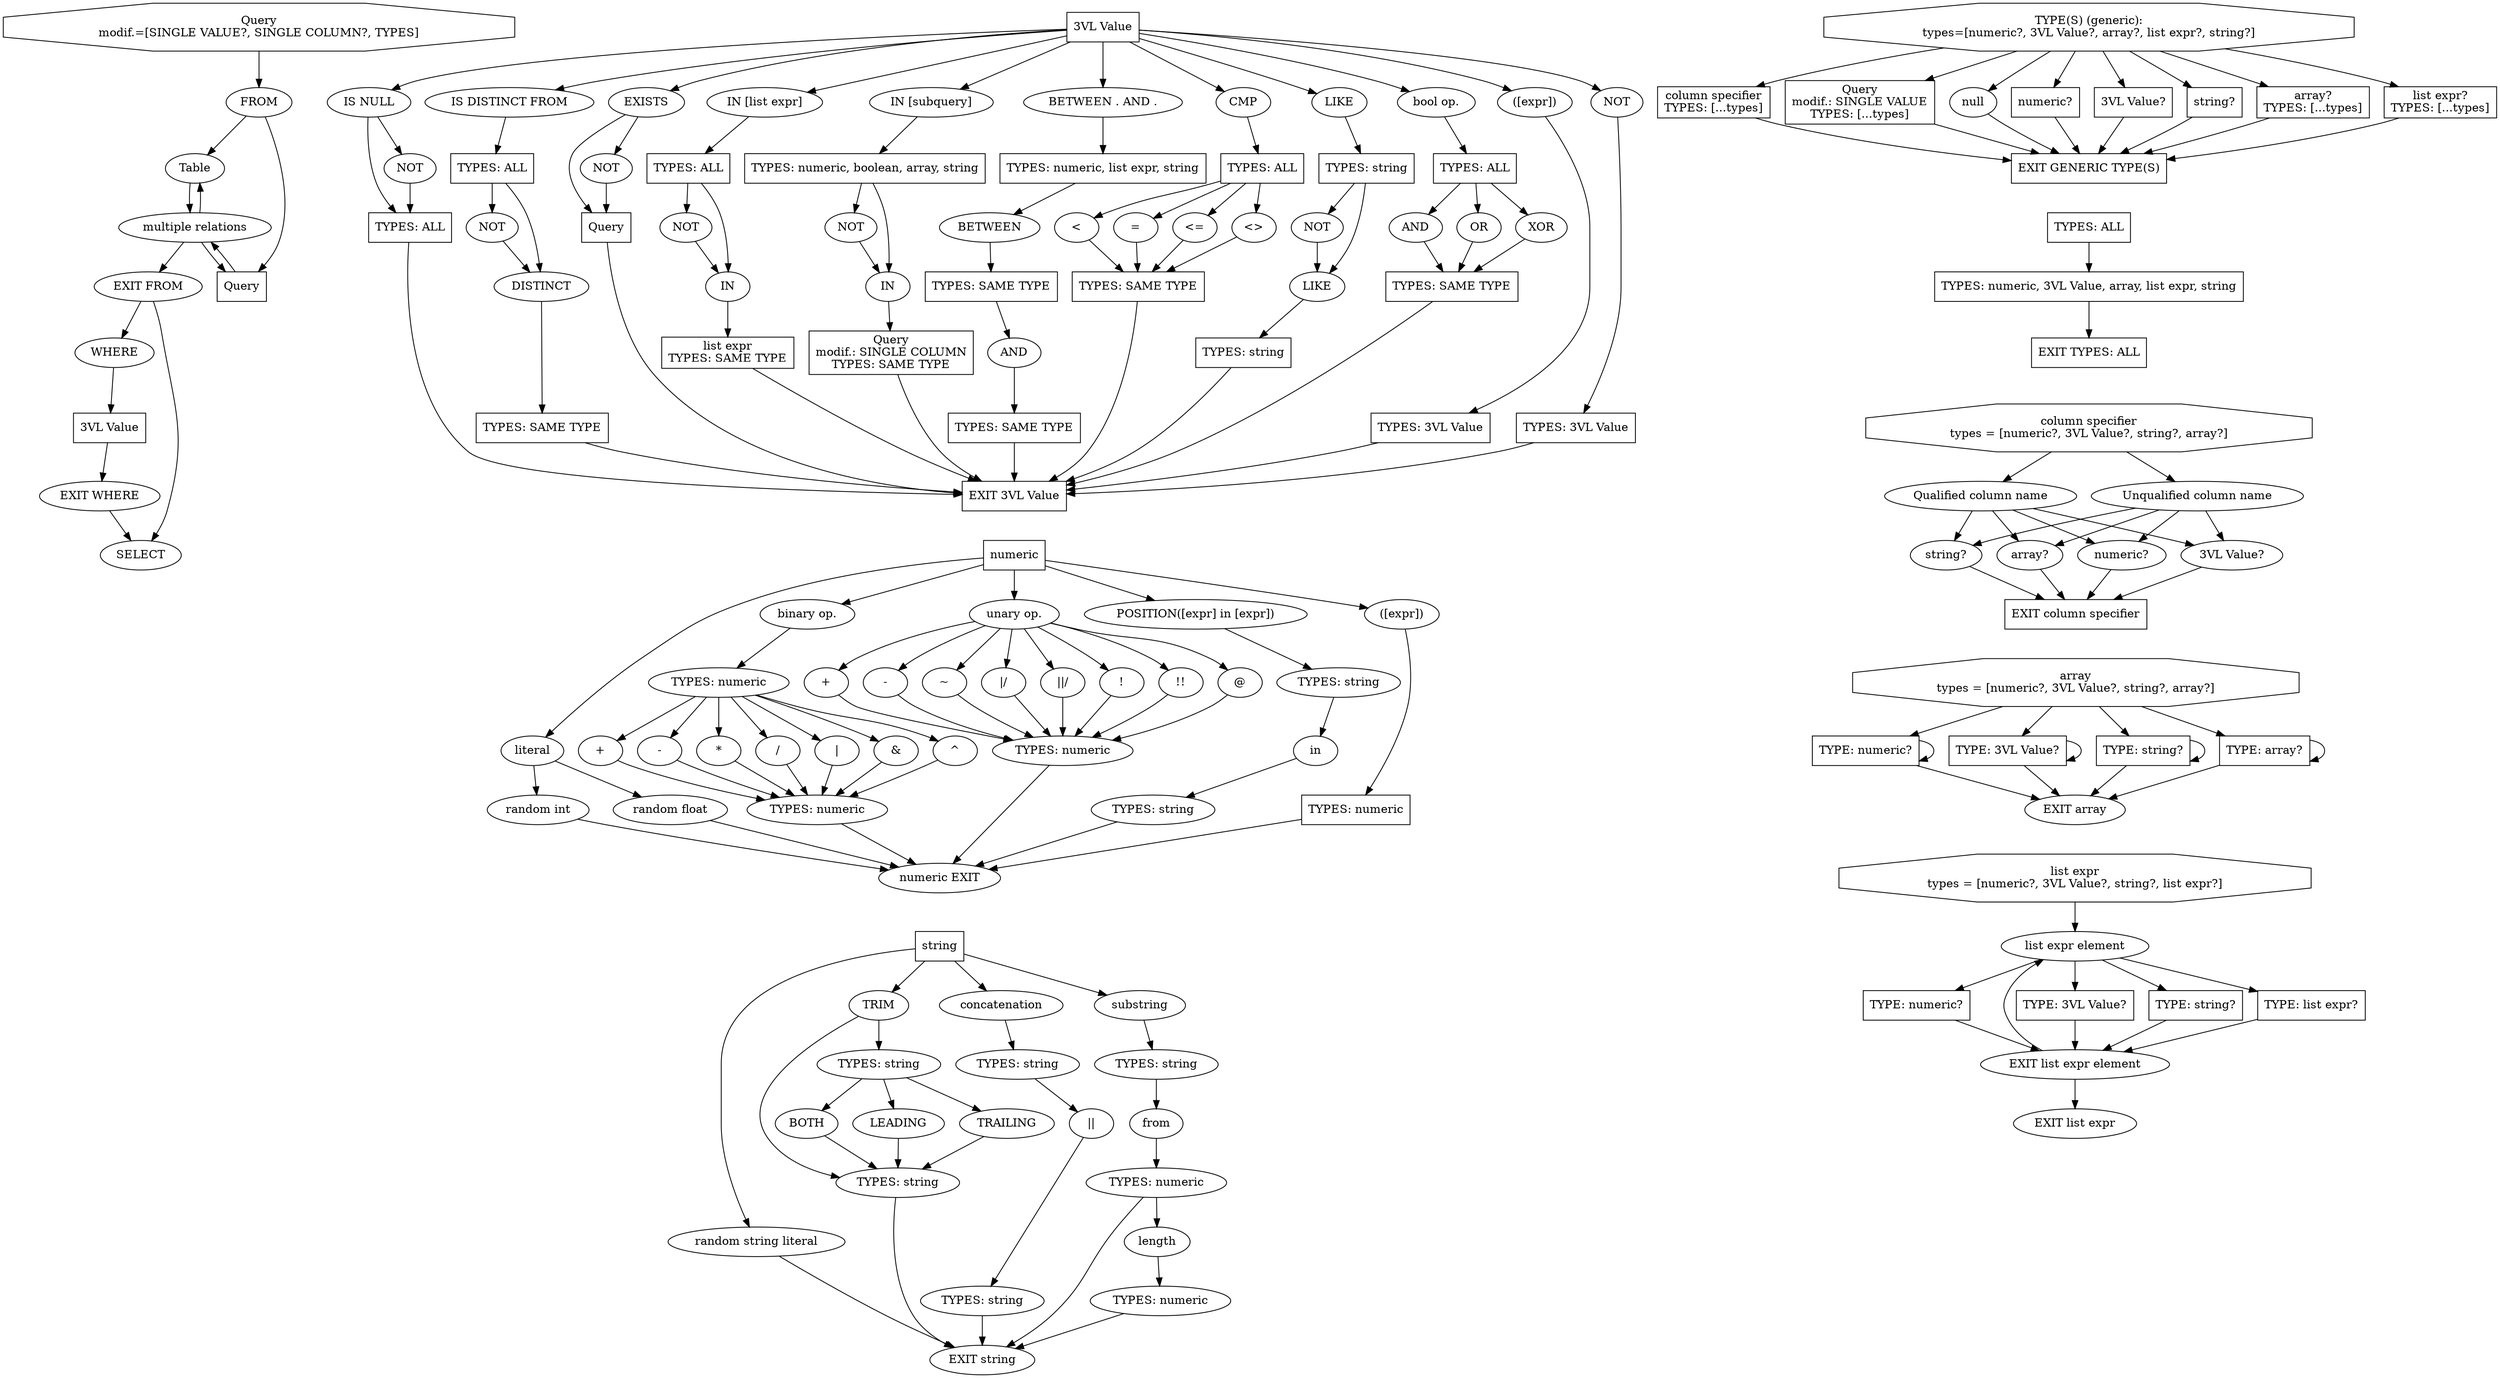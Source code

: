digraph G {

Query -> "FROM"
Query[shape=rectangle, label="Query\nmodif.=[SINGLE VALUE?, SINGLE COLUMN?, TYPES]", shape="octagon"]

"FROM" -> FROM_table
FROM_table [label="Table"]
"FROM" -> FROM_subquery
FROM_subquery [shape=rectangle, label="Query"]

FROM_table -> "multiple relations" -> FROM_table
FROM_subquery -> "multiple relations" -> FROM_subquery

"multiple relations" -> "EXIT FROM"

"EXIT FROM" -> WHERE_ref -> val3_ref -> WHERE_ref_exit -> SELECT
WHERE_ref [label="WHERE"]
val3_ref [shape=rectangle, label="3VL Value"]
WHERE_ref_exit [label="EXIT WHERE"]
"EXIT FROM" -> SELECT

subgraph values {
    val3 [shape=rectangle, label="3VL Value"]
    
    val3 -> IsNull -> ANY_ref_IsNull -> val3_exit
    IsNull -> IsNull_not_val2 -> ANY_ref_IsNull
    ANY_ref_IsNull [label="TYPES: ALL", shape="rectangle"]
    IsNull_not_val2 [label="NOT"]
    IsNull[label="IS NULL"]
    
    val3 -> IsDistinctFrom -> ANY_ref_IsDistinctFrom_left
    ANY_ref_IsDistinctFrom_left [label="TYPES: ALL", shape="rectangle"]
    ANY_ref_IsDistinctFrom_left -> IsDistinctNOT -> DISTINCT
    ANY_ref_IsDistinctFrom_left -> DISTINCT
    DISTINCT -> ANY_ref_IsDistinctFrom_right
    ANY_ref_IsDistinctFrom_right [label="TYPES: SAME TYPE", shape="rectangle"]
    ANY_ref_IsDistinctFrom_right -> val3_exit
    IsDistinctFrom[label="IS DISTINCT FROM"]
    IsDistinctNOT [label="NOT"]
    
    val3 -> Exists -> Query_ref_Exists -> val3_exit
    Exists -> Exists_not_val3 -> Query_ref_Exists
    Query_ref_Exists [label="Query", shape="rectangle"]
    Exists_not_val3 [label="NOT"]
    Exists[label="EXISTS"]

    val3 -> InList -> ANY_ref_InList_left
    ANY_ref_InList_left [label="TYPES: ALL", shape="rectangle"]
    ANY_ref_InList_left -> InListNot -> InListIn
    ANY_ref_InList_left -> InListIn
    InListIn -> ANY_ref_InList_right
    ANY_ref_InList_right [label="list expr\nTYPES: SAME TYPE", shape="rectangle"]
    ANY_ref_InList_right -> val3_exit
    InListIn [label="IN"]
    InList[label="IN [list expr]"]
    InListNot [label="NOT"]
    
    val3 -> InSubquery -> ANY_ref_InSubquery_left
    ANY_ref_InSubquery_left [label="TYPES: numeric, boolean, array, string", shape="rectangle"]
    ANY_ref_InSubquery_left -> InSubqueryNot -> InSubqueryIn
    ANY_ref_InSubquery_left -> InSubqueryIn
    InSubqueryIn -> ANY_ref_InSubquery_right
    ANY_ref_InSubquery_right [label="Query\nmodif.: SINGLE COLUMN\nTYPES: SAME TYPE", shape="rectangle"]
    ANY_ref_InSubquery_right -> val3_exit
    InSubqueryIn [label="IN"]
    InSubquery[label="IN [subquery]"]
    InSubqueryNot [label="NOT"]
    
    val3 -> Between -> ANY_ref_Between
    ANY_ref_Between [label="TYPES: numeric, list expr, string", shape="rectangle"]
    ANY_ref_Between -> BetweenBetween
    BetweenBetween [label="BETWEEN"]
    BetweenBetween -> BetweenBetweenLeft
    BetweenBetweenLeft [label="TYPES: SAME TYPE", shape="rectangle"]
    BetweenBetweenLeft -> BetweenBetweenAnd
    BetweenBetweenAnd [label="AND"]
    BetweenBetweenAnd -> BetweenBetweenRight
    BetweenBetweenRight [label="TYPES: SAME TYPE", shape="rectangle"]
    BetweenBetweenRight -> val3_exit
    Between[label="BETWEEN . AND ."]
    
    val3 -> BinaryComp -> ANY_ref_BinaryComp_left
    ANY_ref_BinaryComp_left [label="TYPES: ALL", shape="rectangle"]
    ANY_ref_BinaryComp_left -> BinaryCompLess
    BinaryCompLess -> ANY_ref_BinaryComp_right
    ANY_ref_BinaryComp_left -> BinaryCompEqual
    BinaryCompEqual -> ANY_ref_BinaryComp_right
    ANY_ref_BinaryComp_left -> BinaryCompLessEqual
    BinaryCompLessEqual -> ANY_ref_BinaryComp_right
    ANY_ref_BinaryComp_left -> BinaryCompUnEqual
    BinaryCompUnEqual -> ANY_ref_BinaryComp_right
    ANY_ref_BinaryComp_right [label="TYPES: SAME TYPE", shape="rectangle"]
    ANY_ref_BinaryComp_right -> val3_exit
    BinaryCompLess [label="<"]
    BinaryCompEqual [label="="]
    BinaryCompLessEqual [label="<="]
    BinaryCompUnEqual [label="<>"]
    BinaryComp[label="CMP"]
    
    val3 -> BinaryStringLike -> ANY_ref_BinaryStringLike_left
    ANY_ref_BinaryStringLike_left [label="TYPES: string", shape="rectangle"]
    ANY_ref_BinaryStringLike_left -> BinaryStringLikeNot -> BinaryStringLikeIn
    ANY_ref_BinaryStringLike_left -> BinaryStringLikeIn
    BinaryStringLikeIn -> ANY_ref_BinaryStringLike_right
    ANY_ref_BinaryStringLike_right [label="TYPES: string", shape="rectangle"]
    ANY_ref_BinaryStringLike_right -> val3_exit
    BinaryStringLikeIn [label="LIKE"]
    BinaryStringLike[label="LIKE"]
    BinaryStringLikeNot [label="NOT"]
    
    val3 -> BinaryBooleanOpV3 -> ANY_ref_BinaryBooleanOpV3_left
    ANY_ref_BinaryBooleanOpV3_left [label="TYPES: ALL", shape="rectangle"]
    ANY_ref_BinaryBooleanOpV3_left -> BinaryBooleanOpV3AND
    BinaryBooleanOpV3AND -> ANY_ref_BinaryBooleanOpV3_right
    ANY_ref_BinaryBooleanOpV3_left -> BinaryBooleanOpV3OR
    BinaryBooleanOpV3OR -> ANY_ref_BinaryBooleanOpV3_right
    ANY_ref_BinaryBooleanOpV3_left -> BinaryBooleanOpV3XOR
    BinaryBooleanOpV3XOR -> ANY_ref_BinaryBooleanOpV3_right
    ANY_ref_BinaryBooleanOpV3_right [label="TYPES: SAME TYPE", shape="rectangle"]
    ANY_ref_BinaryBooleanOpV3_right -> val3_exit
    BinaryBooleanOpV3AND [label="AND"]
    BinaryBooleanOpV3OR [label="OR"]
    BinaryBooleanOpV3XOR [label="XOR"]
    BinaryBooleanOpV3[label="bool op."]
    
    val3 -> Nested_val3 -> ANY_ref_Nested_val3 -> val3_exit
    Nested_val3[label="([expr])"]
    ANY_ref_Nested_val3 [label="TYPES: 3VL Value", shape="rectangle"]
    
    val3 -> UnaryNot_val3 -> ANY_ref_UnaryNot_val3 -> val3_exit
    UnaryNot_val3[label="NOT"]
    ANY_ref_UnaryNot_val3 [label="TYPES: 3VL Value", shape="rectangle"]
    
    val3_exit [shape=rectangle, label="EXIT 3VL Value"]
    
    numeric [shape=rectangle, label="numeric"]
    val3_exit -> numeric [color=none]  # just a link for graph ordering
    
    numeric -> numeric_literal
    numeric_literal -> numeric_literal_int
    numeric_literal -> numeric_literal_float
    numeric_literal_int -> numeric_exit
    numeric_literal_float -> numeric_exit
    numeric_literal_int[label="random int"]
    numeric_literal_float[label="random float"]
    numeric_literal[label="literal"]

    numeric -> BinaryNumericOp -> binary_numeric_left
    binary_numeric_left -> binary_numeric_plus
    binary_numeric_left -> binary_numeric_minus
    binary_numeric_left -> "*"
    binary_numeric_left -> "/"
    binary_numeric_left -> "|"
    binary_numeric_left -> "&"
    binary_numeric_left -> "^"
    binary_numeric_plus -> numericRight
    binary_numeric_minus -> numericRight
    "*" -> numericRight
    "/" -> numericRight
    "|" -> numericRight
    "&" -> numericRight
    "^" -> numericRight
    numericRight -> numeric_exit
    binary_numeric_plus[label="+"]
    binary_numeric_minus[label="-"]
    BinaryNumericOp[label="binary op."]
    binary_numeric_left [label="TYPES: numeric"]
    numericRight [label="TYPES: numeric"]
    
    numeric -> UnaryNumericOp
    UnaryNumericOp -> unary_numeric_plus
    UnaryNumericOp -> unary_numeric_minus
    UnaryNumericOp -> "~"
    UnaryNumericOp -> "|/"
    UnaryNumericOp -> "||/"
    UnaryNumericOp -> "!"
    UnaryNumericOp -> "!!"
    UnaryNumericOp -> "@"
    unary_numeric_plus -> unary_numeric
    unary_numeric_minus -> unary_numeric
    "~" -> unary_numeric
    "|/" -> unary_numeric
    "||/" -> unary_numeric
    "!" -> unary_numeric
    "!!" -> unary_numeric
    "@" -> unary_numeric
    unary_numeric -> numeric_exit
    unary_numeric_plus[label="+"]
    unary_numeric_minus[label="-"]
    UnaryNumericOp[label="unary op."]
    unary_numeric [label="TYPES: numeric"]
    
    numeric -> numeric_string_Position
    numeric_string_Position -> Any_string_position_left
    Any_string_position_left -> string_position_in
    string_position_in -> Any_string_position_right
    Any_string_position_right -> numeric_exit
    Any_string_position_left[label="TYPES: string"]
    string_position_in[label="in"]
    Any_string_position_right[label="TYPES: string"]
    numeric_string_Position[label="POSITION([expr] in [expr])"]
    
    numeric -> Nested_numeric -> ANY_ref_Nested_numeric -> numeric_exit
    Nested_numeric[label="([expr])"]
    ANY_ref_Nested_numeric [label="TYPES: numeric", shape="rectangle"]

    numeric_exit [label="numeric EXIT"]

    string_val[label="string", shape="rectangle"]
    numeric_exit -> string_val [color=none]  # just a link for graph ordering
    
    string_val -> string_literal -> string_val_exit
    string_literal[label="random string literal"]

    string_val -> string_trim
    string_trim -> string_val_trim_s
    string_trim -> trim_symbols
    trim_symbols -> BOTH
    trim_symbols -> LEADING
    trim_symbols -> TRAILING
    BOTH -> string_val_trim_s
    LEADING -> string_val_trim_s
    TRAILING -> string_val_trim_s
    string_val_trim_s -> string_val_exit
    
    string_val -> string_concat
    string_concat -> string_val_left_c
    string_val_left_c -> string_concat_concat -> string_val_right_c
    string_val_right_c -> string_val_exit
    string_trim[label="TRIM"]
    trim_symbols[label="TYPES: string"]
    string_val_trim_s[label="TYPES: string"]
    string_val_left_c[label="TYPES: string"]
    string_concat_concat[label="||"]
    string_val_right_c[label="TYPES: string"]
    string_val[label="string", shape="rectangle"]
    string_concat[label="concatenation"]
    
    string_val -> string_substring
    string_substring -> string_substr_string
    string_substr_string -> string_substr_numeric_from_from
    string_substr_numeric_from_from -> string_substr_numeric_from
    string_substr_numeric_from -> string_val_exit
    string_substr_numeric_from -> string_substr_numeric_len_len
    string_substr_numeric_len_len -> string_substr_numeric_len
    string_substr_numeric_len -> string_val_exit
    string_substr_string[label="TYPES: string"]
    string_substr_numeric_from[label="TYPES: numeric"]
    string_substr_numeric_from_from[label="from"]
    string_substr_numeric_len_len[label="length"]
    string_substr_numeric_len[label="TYPES: numeric"]
    string_substring[label="substring"]

    string_val_exit[label="EXIT string"]
    
    col_spec[label="column specifier\ntypes = [numeric?, 3VL Value?, string?, array?]", shape="octagon"]
    ANY_exit -> col_spec [color=none]  # just a link for graph ordering
    col_spec -> "Qualified column name"
    col_spec -> "Unqualified column name"
    "Qualified column name" -> col_spec_numeric -> col_spec_exit
    "Qualified column name" -> col_spec_3vl -> col_spec_exit
    "Qualified column name" -> col_spec_string -> col_spec_exit
    "Qualified column name" -> col_spec_array -> col_spec_exit
    "Unqualified column name" -> col_spec_numeric
    "Unqualified column name" -> col_spec_3vl
    "Unqualified column name" -> col_spec_string
    "Unqualified column name" -> col_spec_array
    col_spec_numeric[label="numeric?"]
    col_spec_3vl[label="3VL Value?"]
    col_spec_string[label="string?"]
    col_spec_array[label="array?"]
    col_spec_exit[label="EXIT column specifier", shape="rectangle"]
    
    array[label="array\ntypes = [numeric?, 3VL Value?, string?, array?]", shape="octagon"]
    col_spec_exit -> array[color=none]
    array_element_num -> array_element_num
    array -> array_element_num -> array_exit
    array_element_3vl -> array_element_3vl
    array -> array_element_3vl -> array_exit
    array_element_string -> array_element_string
    array -> array_element_string -> array_exit
    array_element_array -> array_element_array
    array -> array_element_array -> array_exit
    array_element_num[label="TYPE: numeric?", shape="rectangle"]
    array_element_3vl[label="TYPE: 3VL Value?", shape="rectangle"]
    array_element_string[label="TYPE: string?", shape="rectangle"]
    array_element_array[label="TYPE: array?", shape="rectangle"]
    array_exit[label="EXIT array"]
    
    list_expr[label="list expr\ntypes = [numeric?, 3VL Value?, string?, list expr?]", shape="octagon"]
    array_exit -> list_expr[color=none]
    list_expr -> list_expr_element
    list_expr_element -> list_expr_element_num -> list_expr_element_exit
    list_expr_element -> list_expr_element_3vl -> list_expr_element_exit
    list_expr_element -> list_expr_element_string -> list_expr_element_exit
    list_expr_element -> list_expr_element_list_expr -> list_expr_element_exit
    list_expr_element_exit -> list_expr_element
    list_expr_element_exit -> list_expr_exit
    list_expr_element[label="list expr element"]
    list_expr_element_exit[label="EXIT list expr element"]
    list_expr_element_num[label="TYPE: numeric?", shape="rectangle"]
    list_expr_element_3vl[label="TYPE: 3VL Value?", shape="rectangle"]
    list_expr_element_string[label="TYPE: string?", shape="rectangle"]
    list_expr_element_list_expr[label="TYPE: list expr?", shape="rectangle"]
    list_expr_exit[label="EXIT list expr"]
}

subgraph types {
    TYPE_generic [label="TYPE(S) (generic):\ntypes=[numeric?, 3VL Value?, array?, list expr?, string?]", shape="octagon"]
    TYPE_generic -> TYPE_generic_column -> TYPE_generic_exit
    TYPE_generic_column [label="column specifier\nTYPES: [...types]", shape="rectangle"]
    TYPE_generic -> TYPE_generic_query_single -> TYPE_generic_exit
    TYPE_generic_query_single [label="Query\nmodif.: SINGLE VALUE\nTYPES: [...types]", shape="rectangle"]
    TYPE_generic -> TYPE_generic_null -> TYPE_generic_exit
    TYPE_generic_null [label="null"]
    TYPE_generic -> TYPE_generic_numeric -> TYPE_generic_exit
    TYPE_generic_numeric [label="numeric?", shape="rectangle"]
    TYPE_generic -> TYPE_generic_3vl -> TYPE_generic_exit
    TYPE_generic_3vl [label="3VL Value?", shape="rectangle"]
    TYPE_generic -> TYPE_generic_string -> TYPE_generic_exit
    TYPE_generic_string [label="string?", shape="rectangle"]
    TYPE_generic -> TYPE_generic_array -> TYPE_generic_exit
    TYPE_generic_array [label="array?\nTYPES: [...types]", shape="rectangle"]
    TYPE_generic -> TYPE_generic_list_expr -> TYPE_generic_exit
    TYPE_generic_list_expr [label="list expr?\nTYPES: [...types]", shape="rectangle"]
    TYPE_generic_exit [label="EXIT GENERIC TYPE(S)", shape="rectangle"]
    
    TYPE_generic_exit -> ANY [color=none]
    
    ANY [label="TYPES: ALL", shape="rectangle"]
    ANY -> ANY_types
    ANY_types [label="TYPES: numeric, 3VL Value, array, list expr, string", shape="rectangle"]
    ANY_types -> ANY_exit
    ANY_exit [label="EXIT TYPES: ALL", shape="rectangle"]
}

}
